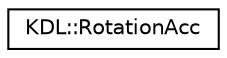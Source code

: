 digraph G
{
  edge [fontname="Helvetica",fontsize="10",labelfontname="Helvetica",labelfontsize="10"];
  node [fontname="Helvetica",fontsize="10",shape=record];
  rankdir=LR;
  Node1 [label="KDL::RotationAcc",height=0.2,width=0.4,color="black", fillcolor="white", style="filled",URL="$dc/d97/classKDL_1_1RotationAcc.html"];
}
